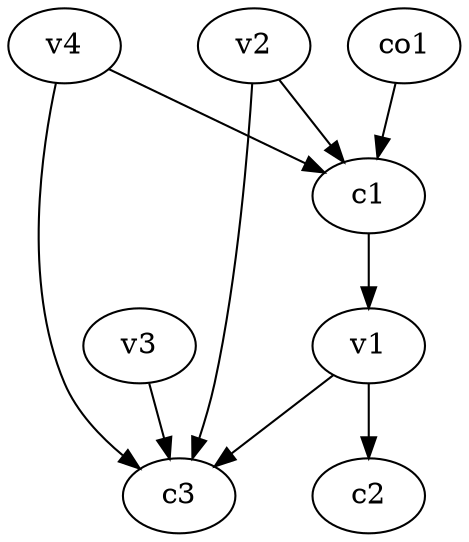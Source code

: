 strict digraph  {
c1;
c2;
c3;
v1;
v2;
v3;
v4;
co1;
c1 -> v1  [weight=1];
v1 -> c3  [weight=1];
v1 -> c2  [weight=1];
v2 -> c1  [weight=1];
v2 -> c3  [weight=1];
v3 -> c3  [weight=1];
v4 -> c3  [weight=1];
v4 -> c1  [weight=1];
co1 -> c1  [weight=1];
}
